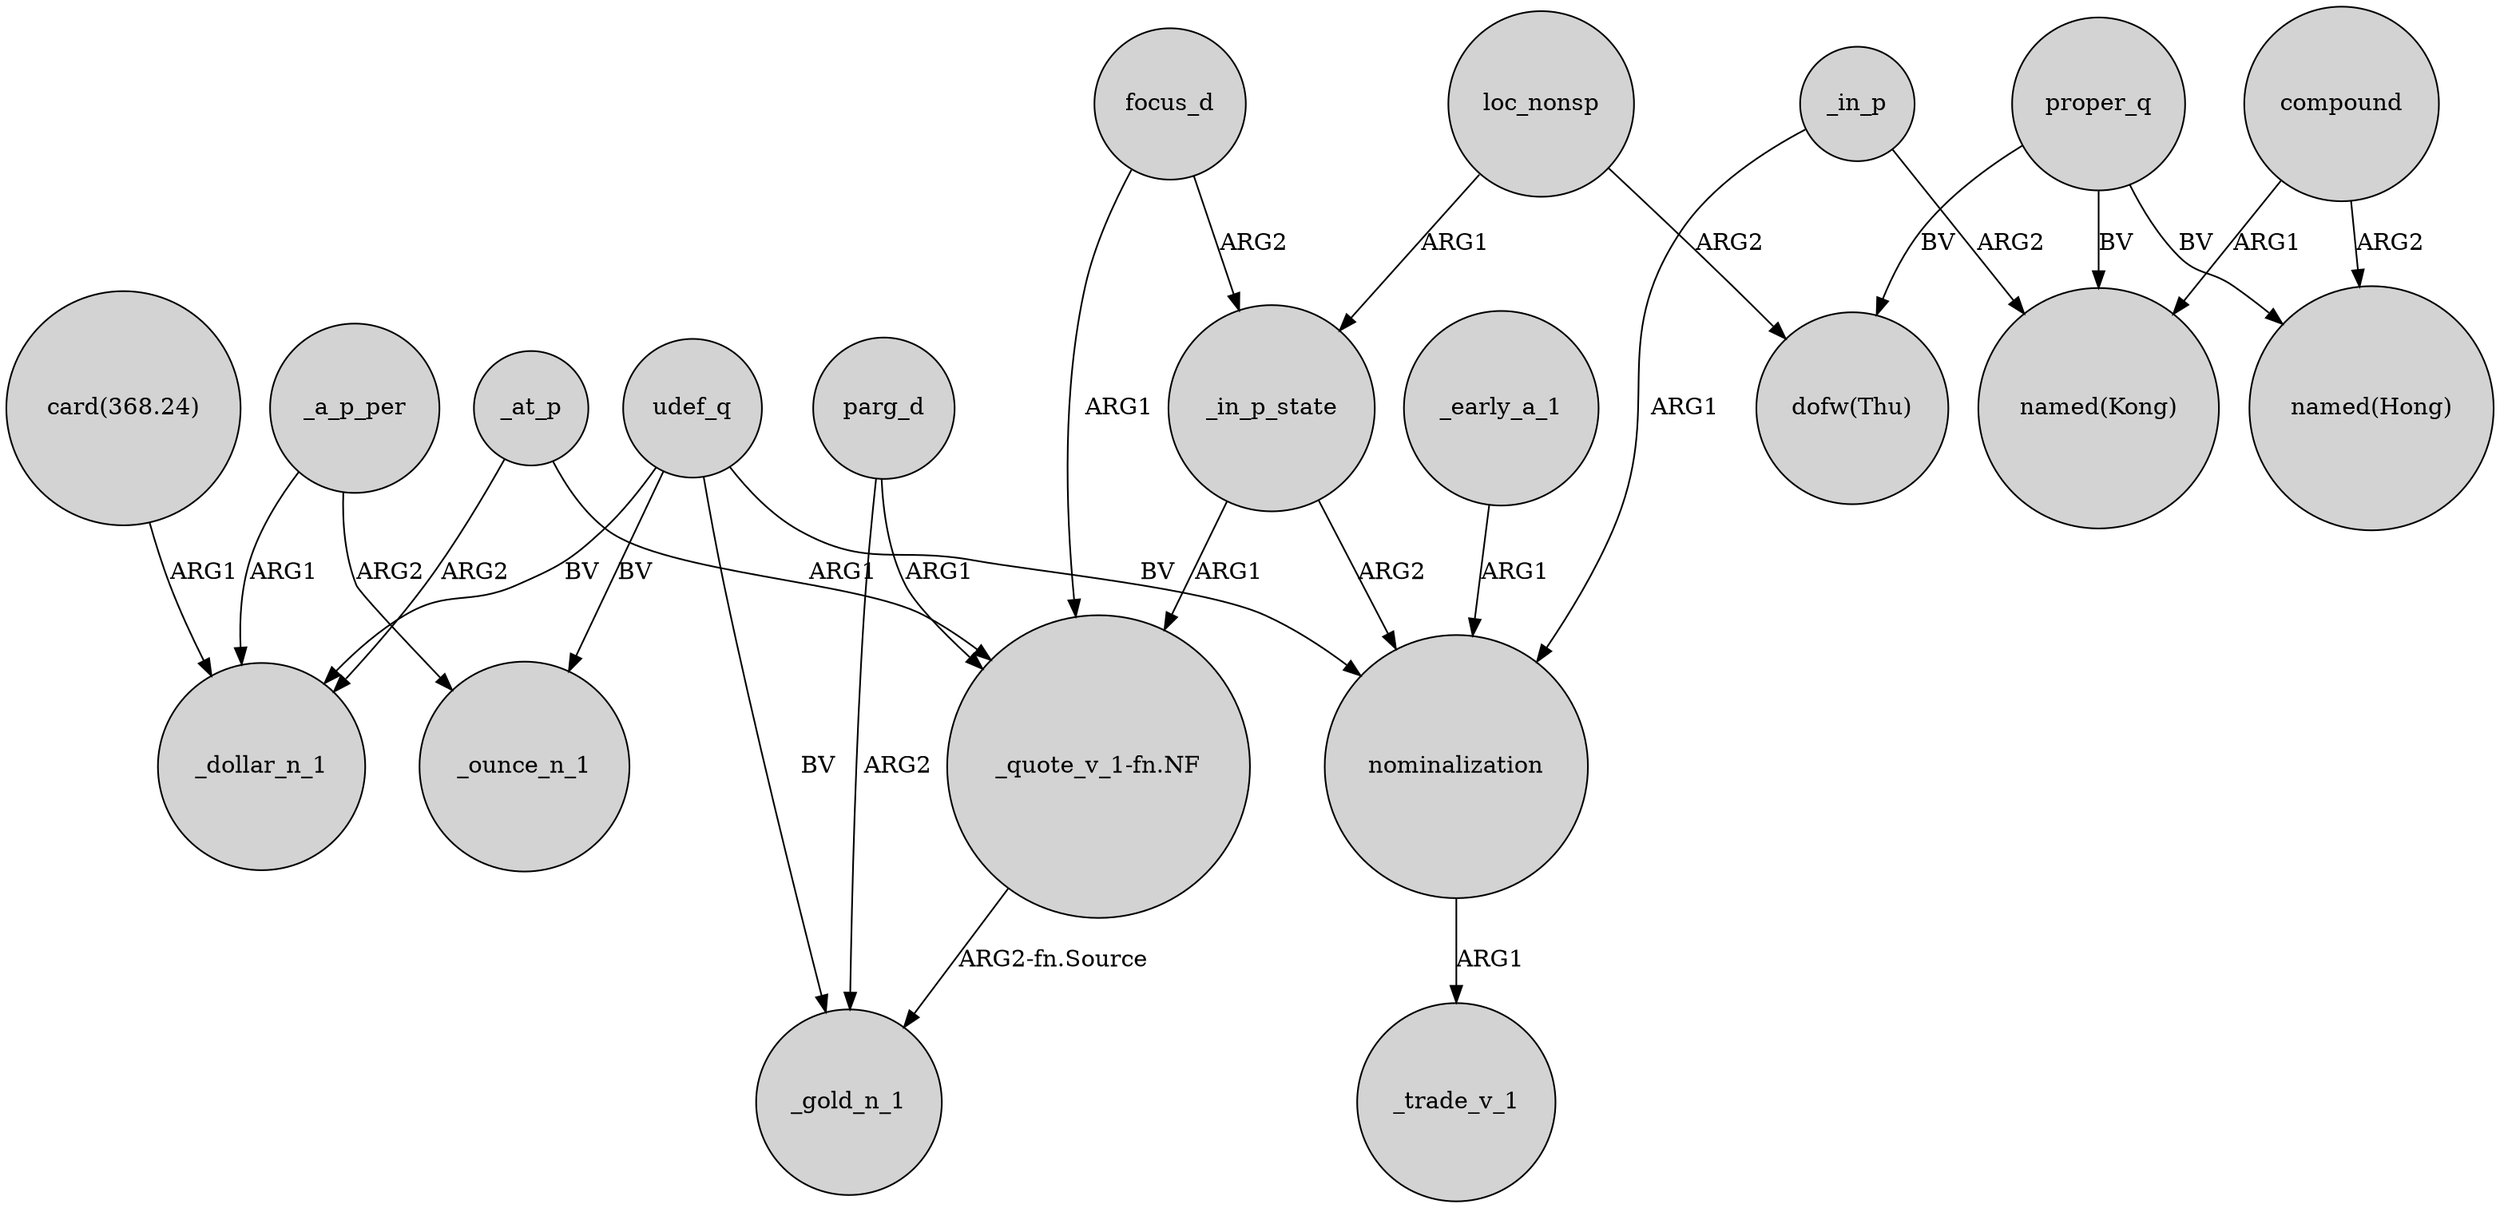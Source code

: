 digraph {
	node [shape=circle style=filled]
	_at_p -> _dollar_n_1 [label=ARG2]
	"card(368.24)" -> _dollar_n_1 [label=ARG1]
	"_quote_v_1-fn.NF" -> _gold_n_1 [label="ARG2-fn.Source"]
	focus_d -> _in_p_state [label=ARG2]
	udef_q -> _ounce_n_1 [label=BV]
	_early_a_1 -> nominalization [label=ARG1]
	compound -> "named(Hong)" [label=ARG2]
	_at_p -> "_quote_v_1-fn.NF" [label=ARG1]
	nominalization -> _trade_v_1 [label=ARG1]
	proper_q -> "named(Hong)" [label=BV]
	parg_d -> "_quote_v_1-fn.NF" [label=ARG1]
	_a_p_per -> _dollar_n_1 [label=ARG1]
	focus_d -> "_quote_v_1-fn.NF" [label=ARG1]
	_a_p_per -> _ounce_n_1 [label=ARG2]
	udef_q -> _gold_n_1 [label=BV]
	_in_p -> "named(Kong)" [label=ARG2]
	proper_q -> "named(Kong)" [label=BV]
	_in_p -> nominalization [label=ARG1]
	proper_q -> "dofw(Thu)" [label=BV]
	loc_nonsp -> "dofw(Thu)" [label=ARG2]
	_in_p_state -> "_quote_v_1-fn.NF" [label=ARG1]
	_in_p_state -> nominalization [label=ARG2]
	udef_q -> nominalization [label=BV]
	parg_d -> _gold_n_1 [label=ARG2]
	loc_nonsp -> _in_p_state [label=ARG1]
	compound -> "named(Kong)" [label=ARG1]
	udef_q -> _dollar_n_1 [label=BV]
}
